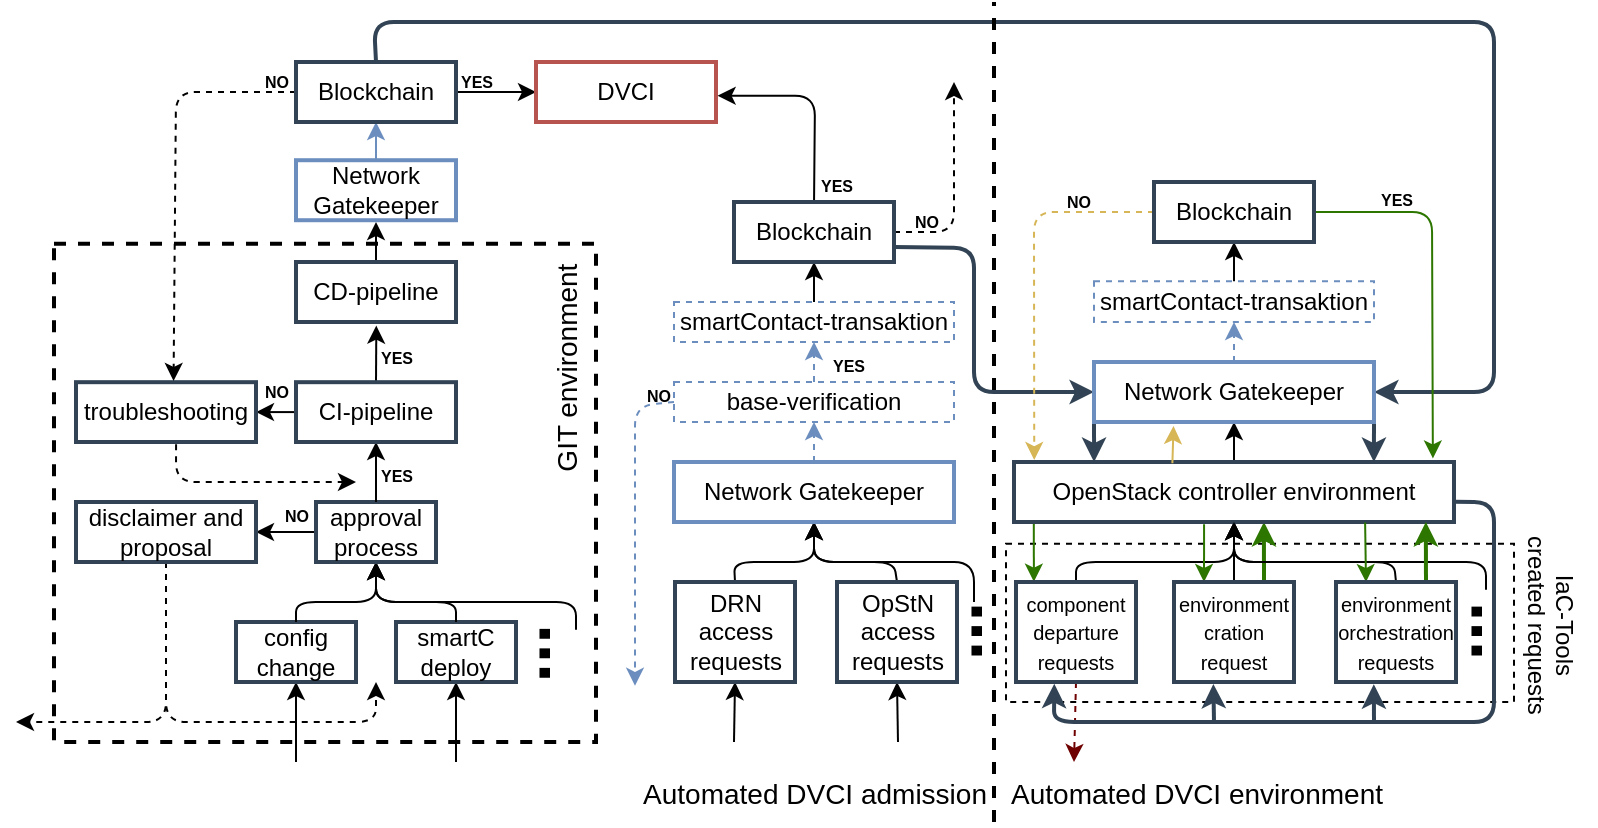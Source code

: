 <mxfile>
    <diagram id="bp0GeeYPrl4mhSfGNQKC" name="Page-1">
        <mxGraphModel dx="2541" dy="-149" grid="1" gridSize="10" guides="1" tooltips="1" connect="1" arrows="1" fold="1" page="1" pageScale="1" pageWidth="1169" pageHeight="827" math="0" shadow="0">
            <root>
                <mxCell id="0"/>
                <mxCell id="1" parent="0"/>
                <mxCell id="493" value="" style="rounded=0;whiteSpace=wrap;html=1;strokeWidth=2;fontSize=17;fillColor=none;dashed=1;" vertex="1" parent="1">
                    <mxGeometry x="-973" y="1156.89" width="271" height="249.11" as="geometry"/>
                </mxCell>
                <mxCell id="565" value="" style="rounded=0;whiteSpace=wrap;html=1;dashed=1;strokeWidth=1;fontSize=10;fillColor=none;" vertex="1" parent="1">
                    <mxGeometry x="-497" y="1306.89" width="254" height="79.11" as="geometry"/>
                </mxCell>
                <mxCell id="358" value="&lt;div style=&quot;&quot;&gt;&lt;div style=&quot;font-size: 12px; text-align: center;&quot;&gt;&lt;span style=&quot;background-color: initial;&quot;&gt;IaC-Tools&lt;/span&gt;&lt;/div&gt;&lt;span style=&quot;font-size: 12px;&quot;&gt;&lt;div style=&quot;text-align: center;&quot;&gt;&lt;span style=&quot;background-color: initial;&quot;&gt;created requests&lt;/span&gt;&lt;/div&gt;&lt;/span&gt;&lt;span style=&quot;background-color: initial; font-size: 12px;&quot;&gt;&lt;div style=&quot;text-align: center;&quot;&gt;&lt;br&gt;&lt;/div&gt;&lt;/span&gt;&lt;/div&gt;" style="text;html=1;align=left;verticalAlign=middle;resizable=0;points=[];autosize=1;strokeColor=none;fillColor=none;fontSize=16;fontColor=default;container=0;rotation=90;" parent="1" vertex="1">
                    <mxGeometry x="-287.0" y="1325.999" width="110" height="60" as="geometry"/>
                </mxCell>
                <mxCell id="399" value="&lt;font style=&quot;font-size: 14px;&quot;&gt;Automated DVCI environment&lt;/font&gt;" style="text;html=1;align=center;verticalAlign=middle;resizable=0;points=[];autosize=1;strokeColor=none;fillColor=none;fontSize=16;fontColor=default;container=0;rotation=0;" parent="1" vertex="1">
                    <mxGeometry x="-507.0" y="1415.999" width="210" height="30" as="geometry"/>
                </mxCell>
                <mxCell id="457" style="edgeStyle=none;html=1;exitX=1;exitY=0.5;exitDx=0;exitDy=0;entryX=0;entryY=0.5;entryDx=0;entryDy=0;startArrow=classic;startFill=1;endArrow=none;endFill=0;fontColor=default;" edge="1" parent="1" source="460" target="468">
                    <mxGeometry relative="1" as="geometry"/>
                </mxCell>
                <mxCell id="458" style="edgeStyle=none;html=1;exitX=0.5;exitY=1;exitDx=0;exitDy=0;startArrow=none;startFill=0;endArrow=classic;endFill=1;dashed=1;fontColor=default;" edge="1" parent="1" source="460">
                    <mxGeometry relative="1" as="geometry">
                        <mxPoint x="-812" y="1376" as="targetPoint"/>
                        <Array as="points">
                            <mxPoint x="-917" y="1396"/>
                            <mxPoint x="-812" y="1396"/>
                        </Array>
                    </mxGeometry>
                </mxCell>
                <mxCell id="459" style="edgeStyle=none;html=1;exitX=0.5;exitY=1;exitDx=0;exitDy=0;dashed=1;startArrow=none;startFill=0;endArrow=classic;endFill=1;fontColor=default;" edge="1" parent="1" source="460">
                    <mxGeometry relative="1" as="geometry">
                        <mxPoint x="-992" y="1396" as="targetPoint"/>
                        <Array as="points">
                            <mxPoint x="-917" y="1396"/>
                        </Array>
                    </mxGeometry>
                </mxCell>
                <mxCell id="460" value="disclaimer and proposal" style="rounded=0;whiteSpace=wrap;html=1;fillColor=none;fontColor=default;strokeColor=#314354;strokeWidth=2;" vertex="1" parent="1">
                    <mxGeometry x="-962" y="1286" width="90" height="30" as="geometry"/>
                </mxCell>
                <mxCell id="461" style="edgeStyle=none;html=1;exitX=0.5;exitY=1;exitDx=0;exitDy=0;startArrow=classic;startFill=1;endArrow=none;endFill=0;fontColor=default;" edge="1" parent="1" source="462">
                    <mxGeometry relative="1" as="geometry">
                        <mxPoint x="-852" y="1416" as="targetPoint"/>
                    </mxGeometry>
                </mxCell>
                <mxCell id="462" value="config change" style="rounded=0;whiteSpace=wrap;html=1;fillColor=none;fontColor=default;strokeColor=#314354;strokeWidth=2;" vertex="1" parent="1">
                    <mxGeometry x="-882" y="1346" width="60" height="30" as="geometry"/>
                </mxCell>
                <mxCell id="463" style="edgeStyle=none;html=1;exitX=0.5;exitY=1;exitDx=0;exitDy=0;startArrow=classic;startFill=1;endArrow=none;endFill=0;fontColor=default;" edge="1" parent="1" source="464">
                    <mxGeometry relative="1" as="geometry">
                        <mxPoint x="-772" y="1416" as="targetPoint"/>
                    </mxGeometry>
                </mxCell>
                <mxCell id="464" value="smartC&lt;br&gt;deploy" style="rounded=0;whiteSpace=wrap;html=1;fillColor=none;fontColor=default;strokeColor=#314354;strokeWidth=2;" vertex="1" parent="1">
                    <mxGeometry x="-802" y="1346" width="60" height="30" as="geometry"/>
                </mxCell>
                <mxCell id="465" style="edgeStyle=none;html=1;exitX=0.5;exitY=1;exitDx=0;exitDy=0;entryX=0.5;entryY=0;entryDx=0;entryDy=0;startArrow=classic;startFill=1;endArrow=none;endFill=0;fontColor=default;" edge="1" parent="1" source="468" target="462">
                    <mxGeometry relative="1" as="geometry">
                        <Array as="points">
                            <mxPoint x="-812" y="1336"/>
                            <mxPoint x="-852" y="1336"/>
                        </Array>
                    </mxGeometry>
                </mxCell>
                <mxCell id="466" style="edgeStyle=none;html=1;exitX=0.5;exitY=1;exitDx=0;exitDy=0;entryX=0.5;entryY=0;entryDx=0;entryDy=0;startArrow=classic;startFill=1;endArrow=none;endFill=0;fontColor=default;" edge="1" parent="1" source="468" target="464">
                    <mxGeometry relative="1" as="geometry">
                        <Array as="points">
                            <mxPoint x="-812" y="1336"/>
                            <mxPoint x="-772" y="1336"/>
                        </Array>
                    </mxGeometry>
                </mxCell>
                <mxCell id="467" style="edgeStyle=none;html=1;exitX=0.5;exitY=1;exitDx=0;exitDy=0;startArrow=classic;startFill=1;endArrow=none;endFill=0;fontColor=default;" edge="1" parent="1" source="468">
                    <mxGeometry relative="1" as="geometry">
                        <mxPoint x="-712" y="1349.87" as="targetPoint"/>
                        <Array as="points">
                            <mxPoint x="-812" y="1336"/>
                            <mxPoint x="-712" y="1336"/>
                        </Array>
                    </mxGeometry>
                </mxCell>
                <mxCell id="468" value="approval process" style="rounded=0;whiteSpace=wrap;html=1;fillColor=none;fontColor=default;strokeColor=#314354;strokeWidth=2;" vertex="1" parent="1">
                    <mxGeometry x="-842" y="1286" width="60" height="30" as="geometry"/>
                </mxCell>
                <mxCell id="469" style="edgeStyle=none;html=1;exitX=0.5;exitY=1;exitDx=0;exitDy=0;entryX=0.5;entryY=0;entryDx=0;entryDy=0;startArrow=classic;startFill=1;endArrow=none;endFill=0;fontColor=default;" edge="1" parent="1" source="472" target="468">
                    <mxGeometry relative="1" as="geometry"/>
                </mxCell>
                <mxCell id="470" style="edgeStyle=none;html=1;exitX=0;exitY=0.5;exitDx=0;exitDy=0;entryX=1;entryY=0.5;entryDx=0;entryDy=0;startArrow=none;startFill=0;endArrow=classic;endFill=1;fontColor=default;" edge="1" parent="1" source="472" target="474">
                    <mxGeometry relative="1" as="geometry"/>
                </mxCell>
                <mxCell id="471" style="edgeStyle=none;html=1;exitX=0.5;exitY=0;exitDx=0;exitDy=0;entryX=0.502;entryY=1.06;entryDx=0;entryDy=0;startArrow=none;startFill=0;endArrow=classic;endFill=1;entryPerimeter=0;fontColor=default;" edge="1" parent="1" source="472" target="481">
                    <mxGeometry relative="1" as="geometry">
                        <mxPoint x="-812" y="1206" as="targetPoint"/>
                    </mxGeometry>
                </mxCell>
                <mxCell id="472" value="CI-pipeline" style="rounded=0;whiteSpace=wrap;html=1;fillColor=none;fontColor=default;strokeColor=#314354;strokeWidth=2;" vertex="1" parent="1">
                    <mxGeometry x="-852" y="1226.09" width="80" height="29.91" as="geometry"/>
                </mxCell>
                <mxCell id="473" style="edgeStyle=none;html=1;startArrow=none;startFill=0;endArrow=classic;endFill=1;dashed=1;exitX=0.556;exitY=1.037;exitDx=0;exitDy=0;exitPerimeter=0;fontColor=default;" edge="1" parent="1" source="474">
                    <mxGeometry relative="1" as="geometry">
                        <mxPoint x="-822" y="1276" as="targetPoint"/>
                        <Array as="points">
                            <mxPoint x="-912" y="1276"/>
                        </Array>
                    </mxGeometry>
                </mxCell>
                <mxCell id="474" value="troubleshooting" style="rounded=0;whiteSpace=wrap;html=1;fillColor=none;fontColor=default;strokeColor=#314354;strokeWidth=2;" vertex="1" parent="1">
                    <mxGeometry x="-962" y="1226.09" width="90" height="29.91" as="geometry"/>
                </mxCell>
                <mxCell id="475" value="&lt;span style=&quot;&quot;&gt;&lt;font style=&quot;&quot;&gt;&lt;font style=&quot;font-size: 35px;&quot;&gt;...&lt;/font&gt;&lt;br&gt;&lt;/font&gt;&lt;/span&gt;" style="text;html=1;align=center;verticalAlign=middle;resizable=0;points=[];autosize=1;strokeColor=none;fillColor=none;fontColor=default;rotation=-90;fontStyle=1;" vertex="1" parent="1">
                    <mxGeometry x="-763.0" y="1332.16" width="50" height="60" as="geometry"/>
                </mxCell>
                <mxCell id="476" value="&lt;font style=&quot;font-size: 8px;&quot;&gt;&lt;span style=&quot;font-size: 8px;&quot;&gt;&lt;span style=&quot;font-size: 8px;&quot;&gt;YES&lt;/span&gt;&lt;br style=&quot;font-size: 8px;&quot;&gt;&lt;/span&gt;&lt;/font&gt;" style="text;html=1;align=center;verticalAlign=middle;resizable=0;points=[];autosize=1;strokeColor=none;fillColor=none;fontSize=8;fontColor=default;fontStyle=1;" vertex="1" parent="1">
                    <mxGeometry x="-822" y="1263.48" width="40" height="20" as="geometry"/>
                </mxCell>
                <mxCell id="477" value="&lt;font style=&quot;font-size: 8px;&quot;&gt;&lt;span style=&quot;font-size: 8px;&quot;&gt;&lt;span style=&quot;font-size: 8px;&quot;&gt;NO&lt;/span&gt;&lt;br style=&quot;font-size: 8px;&quot;&gt;&lt;/span&gt;&lt;/font&gt;" style="text;html=1;align=center;verticalAlign=middle;resizable=0;points=[];autosize=1;strokeColor=none;fillColor=none;fontSize=8;fontColor=default;fontStyle=1;" vertex="1" parent="1">
                    <mxGeometry x="-872" y="1283.48" width="40" height="20" as="geometry"/>
                </mxCell>
                <mxCell id="478" value="&lt;font style=&quot;font-size: 8px;&quot;&gt;&lt;span style=&quot;font-size: 8px;&quot;&gt;&lt;span style=&quot;font-size: 8px;&quot;&gt;YES&lt;/span&gt;&lt;br style=&quot;font-size: 8px;&quot;&gt;&lt;/span&gt;&lt;/font&gt;" style="text;html=1;align=center;verticalAlign=middle;resizable=0;points=[];autosize=1;strokeColor=none;fillColor=none;fontSize=8;fontColor=default;fontStyle=1;" vertex="1" parent="1">
                    <mxGeometry x="-822" y="1204.32" width="40" height="20" as="geometry"/>
                </mxCell>
                <mxCell id="479" value="&lt;font style=&quot;font-size: 8px;&quot;&gt;&lt;span style=&quot;font-size: 8px;&quot;&gt;&lt;span style=&quot;font-size: 8px;&quot;&gt;NO&lt;/span&gt;&lt;br style=&quot;font-size: 8px;&quot;&gt;&lt;/span&gt;&lt;/font&gt;" style="text;html=1;align=center;verticalAlign=middle;resizable=0;points=[];autosize=1;strokeColor=none;fillColor=none;fontSize=8;fontColor=default;fontStyle=1;" vertex="1" parent="1">
                    <mxGeometry x="-882" y="1221.43" width="40" height="20" as="geometry"/>
                </mxCell>
                <mxCell id="480" style="edgeStyle=none;html=1;exitX=0.5;exitY=0;exitDx=0;exitDy=0;fontSize=8;startArrow=none;startFill=0;endArrow=classic;endFill=1;" edge="1" parent="1" source="481">
                    <mxGeometry relative="1" as="geometry">
                        <mxPoint x="-812" y="1146" as="targetPoint"/>
                    </mxGeometry>
                </mxCell>
                <mxCell id="481" value="CD-pipeline" style="rounded=0;whiteSpace=wrap;html=1;fillColor=none;fontColor=default;strokeColor=#314354;strokeWidth=2;" vertex="1" parent="1">
                    <mxGeometry x="-852" y="1166" width="80" height="30" as="geometry"/>
                </mxCell>
                <mxCell id="482" style="edgeStyle=none;html=1;fontSize=8;startArrow=none;startFill=0;endArrow=classic;endFill=1;fillColor=#dae8fc;gradientColor=#7ea6e0;strokeColor=#6c8ebf;" edge="1" parent="1" source="483">
                    <mxGeometry relative="1" as="geometry">
                        <mxPoint x="-812" y="1096" as="targetPoint"/>
                    </mxGeometry>
                </mxCell>
                <mxCell id="483" value="Network&lt;br&gt;Gatekeeper" style="rounded=0;whiteSpace=wrap;html=1;fillColor=none;strokeColor=#6c8ebf;strokeWidth=2;gradientColor=#7ea6e0;" vertex="1" parent="1">
                    <mxGeometry x="-852" y="1115.11" width="80" height="30" as="geometry"/>
                </mxCell>
                <mxCell id="484" style="edgeStyle=none;html=1;fontSize=8;startArrow=none;startFill=0;endArrow=classic;endFill=1;dashed=1;exitX=0;exitY=0.5;exitDx=0;exitDy=0;entryX=0.542;entryY=-0.02;entryDx=0;entryDy=0;entryPerimeter=0;" edge="1" parent="1" source="486" target="474">
                    <mxGeometry relative="1" as="geometry">
                        <mxPoint x="-852" y="1086" as="sourcePoint"/>
                        <mxPoint x="-912" y="1226" as="targetPoint"/>
                        <Array as="points">
                            <mxPoint x="-912" y="1081"/>
                        </Array>
                    </mxGeometry>
                </mxCell>
                <mxCell id="485" style="edgeStyle=none;html=1;fontSize=8;startArrow=none;startFill=0;endArrow=classic;endFill=1;entryX=0;entryY=0.5;entryDx=0;entryDy=0;exitX=1;exitY=0.5;exitDx=0;exitDy=0;" edge="1" parent="1" source="486" target="490">
                    <mxGeometry relative="1" as="geometry">
                        <mxPoint x="-732" y="1086" as="targetPoint"/>
                        <mxPoint x="-772" y="1086" as="sourcePoint"/>
                    </mxGeometry>
                </mxCell>
                <mxCell id="572" style="edgeStyle=none;html=1;exitX=0.5;exitY=0;exitDx=0;exitDy=0;entryX=1;entryY=0.5;entryDx=0;entryDy=0;strokeColor=#314354;strokeWidth=2;fontSize=12;startArrow=none;startFill=0;endArrow=classic;endFill=1;fillColor=#647687;" edge="1" parent="1" source="486" target="540">
                    <mxGeometry relative="1" as="geometry">
                        <Array as="points">
                            <mxPoint x="-813" y="1046"/>
                            <mxPoint x="-253" y="1046"/>
                            <mxPoint x="-253" y="1231"/>
                        </Array>
                    </mxGeometry>
                </mxCell>
                <mxCell id="486" value="Blockchain" style="rounded=0;whiteSpace=wrap;html=1;fillColor=none;fontColor=default;strokeColor=#314354;strokeWidth=2;" vertex="1" parent="1">
                    <mxGeometry x="-852" y="1066" width="80" height="30" as="geometry"/>
                </mxCell>
                <mxCell id="487" value="&lt;font style=&quot;font-size: 8px;&quot;&gt;&lt;span style=&quot;font-size: 8px;&quot;&gt;&lt;span style=&quot;font-size: 8px;&quot;&gt;NO&lt;/span&gt;&lt;br style=&quot;font-size: 8px;&quot;&gt;&lt;/span&gt;&lt;/font&gt;" style="text;html=1;align=center;verticalAlign=middle;resizable=0;points=[];autosize=1;strokeColor=none;fillColor=none;fontSize=8;fontColor=default;fontStyle=1" vertex="1" parent="1">
                    <mxGeometry x="-882" y="1066.09" width="40" height="20" as="geometry"/>
                </mxCell>
                <mxCell id="488" value="&lt;font style=&quot;font-size: 8px;&quot;&gt;&lt;span style=&quot;font-size: 8px;&quot;&gt;&lt;span style=&quot;font-size: 8px;&quot;&gt;YES&lt;/span&gt;&lt;br style=&quot;font-size: 8px;&quot;&gt;&lt;/span&gt;&lt;/font&gt;" style="text;html=1;align=center;verticalAlign=middle;resizable=0;points=[];autosize=1;strokeColor=none;fillColor=none;fontSize=8;fontColor=default;fontStyle=1" vertex="1" parent="1">
                    <mxGeometry x="-782" y="1066.09" width="40" height="20" as="geometry"/>
                </mxCell>
                <mxCell id="489" value="&lt;font style=&quot;font-size: 14px;&quot;&gt;GIT environment&lt;/font&gt;" style="text;html=1;align=center;verticalAlign=middle;resizable=0;points=[];autosize=1;strokeColor=none;fillColor=none;fontSize=16;fontColor=default;container=0;rotation=-90;" vertex="1" parent="1">
                    <mxGeometry x="-782" y="1204.319" width="130" height="30" as="geometry"/>
                </mxCell>
                <mxCell id="490" value="DVCI" style="rounded=0;whiteSpace=wrap;html=1;fillColor=none;strokeColor=#b85450;strokeWidth=2;gradientColor=#ea6b66;" vertex="1" parent="1">
                    <mxGeometry x="-732" y="1066" width="90" height="30" as="geometry"/>
                </mxCell>
                <mxCell id="520" style="edgeStyle=none;html=1;exitX=0.5;exitY=0;exitDx=0;exitDy=0;entryX=0.5;entryY=1;entryDx=0;entryDy=0;" edge="1" parent="1" source="511" target="517">
                    <mxGeometry relative="1" as="geometry">
                        <Array as="points">
                            <mxPoint x="-633" y="1316"/>
                            <mxPoint x="-593" y="1316"/>
                        </Array>
                    </mxGeometry>
                </mxCell>
                <mxCell id="554" style="edgeStyle=none;html=1;exitX=0.5;exitY=1;exitDx=0;exitDy=0;strokeColor=default;fontSize=10;startArrow=classic;startFill=1;endArrow=none;endFill=0;" edge="1" parent="1" source="511">
                    <mxGeometry relative="1" as="geometry">
                        <mxPoint x="-633" y="1406" as="targetPoint"/>
                    </mxGeometry>
                </mxCell>
                <mxCell id="511" value="DRN&lt;br&gt;access&lt;br&gt;requests" style="rounded=0;whiteSpace=wrap;html=1;fillColor=none;fontColor=default;strokeColor=#314354;strokeWidth=2;" vertex="1" parent="1">
                    <mxGeometry x="-662.5" y="1326" width="60" height="50" as="geometry"/>
                </mxCell>
                <mxCell id="521" style="edgeStyle=none;html=1;exitX=0.5;exitY=0;exitDx=0;exitDy=0;entryX=0.5;entryY=1;entryDx=0;entryDy=0;" edge="1" parent="1" source="512" target="517">
                    <mxGeometry relative="1" as="geometry">
                        <Array as="points">
                            <mxPoint x="-553" y="1316"/>
                            <mxPoint x="-593" y="1316"/>
                        </Array>
                    </mxGeometry>
                </mxCell>
                <mxCell id="555" style="edgeStyle=none;html=1;exitX=0.5;exitY=1;exitDx=0;exitDy=0;strokeColor=default;fontSize=10;startArrow=classic;startFill=1;endArrow=none;endFill=0;" edge="1" parent="1" source="512">
                    <mxGeometry relative="1" as="geometry">
                        <mxPoint x="-551" y="1406" as="targetPoint"/>
                    </mxGeometry>
                </mxCell>
                <mxCell id="512" value="OpStN&lt;br&gt;access&lt;br&gt;requests" style="rounded=0;whiteSpace=wrap;html=1;fillColor=none;fontColor=default;strokeColor=#314354;strokeWidth=2;" vertex="1" parent="1">
                    <mxGeometry x="-581.5" y="1326" width="60" height="50" as="geometry"/>
                </mxCell>
                <mxCell id="536" style="edgeStyle=none;html=1;exitX=0.5;exitY=0;exitDx=0;exitDy=0;entryX=0.5;entryY=1;entryDx=0;entryDy=0;strokeColor=default;" edge="1" parent="1" source="513" target="518">
                    <mxGeometry relative="1" as="geometry">
                        <Array as="points">
                            <mxPoint x="-462" y="1316"/>
                            <mxPoint x="-383" y="1316"/>
                        </Array>
                    </mxGeometry>
                </mxCell>
                <mxCell id="559" style="edgeStyle=none;html=1;exitX=0.5;exitY=1;exitDx=0;exitDy=0;strokeColor=#6F0000;fontSize=10;startArrow=none;startFill=0;endArrow=classic;endFill=1;dashed=1;fillColor=#a20025;" edge="1" parent="1" source="513">
                    <mxGeometry relative="1" as="geometry">
                        <mxPoint x="-463" y="1416" as="targetPoint"/>
                    </mxGeometry>
                </mxCell>
                <mxCell id="561" style="edgeStyle=none;html=1;exitX=0.149;exitY=-0.003;exitDx=0;exitDy=0;entryX=0.045;entryY=1;entryDx=0;entryDy=0;entryPerimeter=0;strokeColor=#2D7600;fontSize=10;startArrow=classic;startFill=1;endArrow=none;endFill=0;exitPerimeter=0;fillColor=#60a917;" edge="1" parent="1" source="513" target="518">
                    <mxGeometry relative="1" as="geometry"/>
                </mxCell>
                <mxCell id="513" value="&lt;font style=&quot;font-size: 10px;&quot;&gt;component&lt;br&gt;departure&lt;br&gt;requests&lt;/font&gt;" style="rounded=0;whiteSpace=wrap;html=1;fillColor=none;fontColor=default;strokeColor=#314354;strokeWidth=2;" vertex="1" parent="1">
                    <mxGeometry x="-492" y="1326" width="60" height="50" as="geometry"/>
                </mxCell>
                <mxCell id="538" style="edgeStyle=none;html=1;exitX=0.5;exitY=0;exitDx=0;exitDy=0;strokeColor=default;" edge="1" parent="1" source="514">
                    <mxGeometry relative="1" as="geometry">
                        <mxPoint x="-383" y="1296" as="targetPoint"/>
                    </mxGeometry>
                </mxCell>
                <mxCell id="562" style="edgeStyle=none;html=1;exitX=0.25;exitY=0;exitDx=0;exitDy=0;entryX=0.432;entryY=1.036;entryDx=0;entryDy=0;entryPerimeter=0;strokeColor=#2D7600;fontSize=10;startArrow=classic;startFill=1;endArrow=none;endFill=0;fillColor=#60a917;" edge="1" parent="1" source="514" target="518">
                    <mxGeometry relative="1" as="geometry"/>
                </mxCell>
                <mxCell id="571" style="edgeStyle=none;html=1;exitX=0.328;exitY=1.019;exitDx=0;exitDy=0;strokeColor=#314354;fontSize=10;startArrow=classic;startFill=1;endArrow=none;endFill=0;exitPerimeter=0;fillColor=#647687;strokeWidth=2;" edge="1" parent="1" source="514">
                    <mxGeometry relative="1" as="geometry">
                        <mxPoint x="-393" y="1396" as="targetPoint"/>
                    </mxGeometry>
                </mxCell>
                <mxCell id="578" style="edgeStyle=none;html=1;exitX=0.75;exitY=0;exitDx=0;exitDy=0;entryX=0.568;entryY=1;entryDx=0;entryDy=0;entryPerimeter=0;strokeColor=#2D7600;strokeWidth=2;fontSize=10;startArrow=none;startFill=0;endArrow=classic;endFill=1;fillColor=#60a917;" edge="1" parent="1" source="514" target="518">
                    <mxGeometry relative="1" as="geometry"/>
                </mxCell>
                <mxCell id="514" value="&lt;font style=&quot;font-size: 10px;&quot;&gt;environment&lt;br&gt;cration&lt;br&gt;request&lt;br&gt;&lt;/font&gt;" style="rounded=0;whiteSpace=wrap;html=1;fillColor=none;fontColor=default;strokeColor=#314354;strokeWidth=2;" vertex="1" parent="1">
                    <mxGeometry x="-413" y="1326" width="60" height="50" as="geometry"/>
                </mxCell>
                <mxCell id="516" value="&lt;span style=&quot;&quot;&gt;&lt;font style=&quot;&quot;&gt;&lt;font style=&quot;font-size: 35px;&quot;&gt;...&lt;/font&gt;&lt;br&gt;&lt;/font&gt;&lt;/span&gt;" style="text;html=1;align=center;verticalAlign=middle;resizable=0;points=[];autosize=1;strokeColor=none;fillColor=none;fontColor=default;rotation=-90;fontStyle=1;" vertex="1" parent="1">
                    <mxGeometry x="-297.0" y="1321.0" width="50" height="60" as="geometry"/>
                </mxCell>
                <mxCell id="524" style="edgeStyle=none;html=1;exitX=0.5;exitY=0;exitDx=0;exitDy=0;entryX=0.5;entryY=1;entryDx=0;entryDy=0;strokeColor=#6C8EBF;dashed=1;" edge="1" parent="1" source="517" target="522">
                    <mxGeometry relative="1" as="geometry"/>
                </mxCell>
                <mxCell id="558" style="edgeStyle=none;html=1;exitX=0.5;exitY=1;exitDx=0;exitDy=0;entryX=0.8;entryY=0.65;entryDx=0;entryDy=0;entryPerimeter=0;strokeColor=default;fontSize=10;startArrow=classic;startFill=1;endArrow=none;endFill=0;" edge="1" parent="1" source="517" target="557">
                    <mxGeometry relative="1" as="geometry">
                        <Array as="points">
                            <mxPoint x="-593" y="1316"/>
                            <mxPoint x="-513" y="1316"/>
                        </Array>
                    </mxGeometry>
                </mxCell>
                <mxCell id="517" value="Network Gatekeeper" style="rounded=0;whiteSpace=wrap;html=1;fillColor=none;strokeColor=#6c8ebf;strokeWidth=2;gradientColor=#7ea6e0;" vertex="1" parent="1">
                    <mxGeometry x="-663" y="1266" width="140" height="30" as="geometry"/>
                </mxCell>
                <mxCell id="539" style="edgeStyle=none;html=1;exitX=0.5;exitY=1;exitDx=0;exitDy=0;entryX=0.923;entryY=0.75;entryDx=0;entryDy=0;entryPerimeter=0;strokeColor=default;startArrow=classic;startFill=1;endArrow=none;endFill=0;" edge="1" parent="1" source="518" target="516">
                    <mxGeometry relative="1" as="geometry">
                        <Array as="points">
                            <mxPoint x="-383" y="1316"/>
                            <mxPoint x="-257" y="1316"/>
                        </Array>
                    </mxGeometry>
                </mxCell>
                <mxCell id="541" style="edgeStyle=none;html=1;exitX=0.5;exitY=0;exitDx=0;exitDy=0;entryX=0.5;entryY=1;entryDx=0;entryDy=0;strokeColor=default;startArrow=none;startFill=0;endArrow=classic;endFill=1;" edge="1" parent="1" source="518" target="540">
                    <mxGeometry relative="1" as="geometry"/>
                </mxCell>
                <mxCell id="568" style="edgeStyle=none;html=1;exitX=1.001;exitY=0.663;exitDx=0;exitDy=0;entryX=0.319;entryY=1.017;entryDx=0;entryDy=0;entryPerimeter=0;strokeColor=#314354;fontSize=10;startArrow=none;startFill=0;endArrow=classic;endFill=1;fillColor=#647687;strokeWidth=2;exitPerimeter=0;" edge="1" parent="1" source="518" target="513">
                    <mxGeometry relative="1" as="geometry">
                        <Array as="points">
                            <mxPoint x="-253" y="1286"/>
                            <mxPoint x="-253" y="1396"/>
                            <mxPoint x="-473" y="1396"/>
                        </Array>
                    </mxGeometry>
                </mxCell>
                <mxCell id="518" value="OpenStack controller environment" style="rounded=0;whiteSpace=wrap;html=1;fillColor=none;fontColor=default;strokeColor=#314354;strokeWidth=2;" vertex="1" parent="1">
                    <mxGeometry x="-493" y="1266" width="220" height="30" as="geometry"/>
                </mxCell>
                <mxCell id="537" style="edgeStyle=none;html=1;exitX=0.5;exitY=0;exitDx=0;exitDy=0;strokeColor=default;" edge="1" parent="1" source="519">
                    <mxGeometry relative="1" as="geometry">
                        <mxPoint x="-383" y="1296" as="targetPoint"/>
                        <Array as="points">
                            <mxPoint x="-303" y="1316"/>
                            <mxPoint x="-383" y="1316"/>
                        </Array>
                    </mxGeometry>
                </mxCell>
                <mxCell id="563" style="edgeStyle=none;html=1;exitX=0.25;exitY=0;exitDx=0;exitDy=0;entryX=0.798;entryY=1.009;entryDx=0;entryDy=0;entryPerimeter=0;strokeColor=#2D7600;fontSize=10;startArrow=classic;startFill=1;endArrow=none;endFill=0;fillColor=#60a917;" edge="1" parent="1" source="519" target="518">
                    <mxGeometry relative="1" as="geometry"/>
                </mxCell>
                <mxCell id="567" style="edgeStyle=none;html=1;exitX=0.75;exitY=0;exitDx=0;exitDy=0;entryX=0.936;entryY=1;entryDx=0;entryDy=0;entryPerimeter=0;strokeColor=#2D7600;fontSize=10;startArrow=none;startFill=0;endArrow=classic;endFill=1;fillColor=#60a917;strokeWidth=2;" edge="1" parent="1" source="519" target="518">
                    <mxGeometry relative="1" as="geometry"/>
                </mxCell>
                <mxCell id="569" style="edgeStyle=none;html=1;exitX=0.315;exitY=1.023;exitDx=0;exitDy=0;strokeColor=#314354;fontSize=10;startArrow=classic;startFill=1;endArrow=none;endFill=0;exitPerimeter=0;fillColor=#647687;strokeWidth=2;" edge="1" parent="1" source="519">
                    <mxGeometry relative="1" as="geometry">
                        <mxPoint x="-313" y="1396" as="targetPoint"/>
                    </mxGeometry>
                </mxCell>
                <mxCell id="519" value="&lt;font style=&quot;font-size: 10px;&quot;&gt;environment&lt;br&gt;orchestration&lt;br&gt;requests&lt;/font&gt;" style="rounded=0;whiteSpace=wrap;html=1;fillColor=none;fontColor=default;strokeColor=#314354;strokeWidth=2;" vertex="1" parent="1">
                    <mxGeometry x="-332" y="1326" width="60" height="50" as="geometry"/>
                </mxCell>
                <mxCell id="525" style="edgeStyle=none;html=1;entryX=0.5;entryY=1;entryDx=0;entryDy=0;dashed=1;strokeColor=#6C8EBF;" edge="1" parent="1" source="522" target="523">
                    <mxGeometry relative="1" as="geometry"/>
                </mxCell>
                <mxCell id="526" style="edgeStyle=none;html=1;exitX=0;exitY=0.5;exitDx=0;exitDy=0;dashed=1;strokeColor=#6C8EBF;" edge="1" parent="1" source="522">
                    <mxGeometry relative="1" as="geometry">
                        <mxPoint x="-682.5" y="1377.92" as="targetPoint"/>
                        <Array as="points">
                            <mxPoint x="-682.5" y="1237.92"/>
                        </Array>
                    </mxGeometry>
                </mxCell>
                <mxCell id="522" value="base-verification" style="rounded=0;whiteSpace=wrap;html=1;fillColor=none;strokeColor=#6c8ebf;strokeWidth=1;gradientColor=#7ea6e0;dashed=1;" vertex="1" parent="1">
                    <mxGeometry x="-663" y="1226" width="140" height="20" as="geometry"/>
                </mxCell>
                <mxCell id="530" style="edgeStyle=none;html=1;exitX=0.5;exitY=0;exitDx=0;exitDy=0;entryX=0.5;entryY=1;entryDx=0;entryDy=0;strokeColor=default;" edge="1" parent="1" source="523" target="529">
                    <mxGeometry relative="1" as="geometry"/>
                </mxCell>
                <mxCell id="523" value="smartContact-transaktion" style="rounded=0;whiteSpace=wrap;html=1;fillColor=none;strokeColor=#6c8ebf;strokeWidth=1;gradientColor=#7ea6e0;dashed=1;" vertex="1" parent="1">
                    <mxGeometry x="-663" y="1186" width="140" height="20" as="geometry"/>
                </mxCell>
                <mxCell id="527" value="&lt;font style=&quot;font-size: 8px;&quot;&gt;&lt;span style=&quot;font-size: 8px;&quot;&gt;&lt;span style=&quot;font-size: 8px;&quot;&gt;NO&lt;/span&gt;&lt;br style=&quot;font-size: 8px;&quot;&gt;&lt;/span&gt;&lt;/font&gt;" style="text;html=1;align=center;verticalAlign=middle;resizable=0;points=[];autosize=1;strokeColor=none;fillColor=none;fontSize=8;fontColor=default;fontStyle=1;" vertex="1" parent="1">
                    <mxGeometry x="-691.5" y="1223.35" width="40" height="20" as="geometry"/>
                </mxCell>
                <mxCell id="528" value="&lt;font style=&quot;font-size: 8px;&quot;&gt;&lt;span style=&quot;font-size: 8px;&quot;&gt;&lt;span style=&quot;font-size: 8px;&quot;&gt;YES&lt;/span&gt;&lt;br style=&quot;font-size: 8px;&quot;&gt;&lt;/span&gt;&lt;/font&gt;" style="text;html=1;align=center;verticalAlign=middle;resizable=0;points=[];autosize=1;strokeColor=none;fillColor=none;fontSize=8;fontColor=default;fontStyle=1;" vertex="1" parent="1">
                    <mxGeometry x="-596.5" y="1208.01" width="40" height="20" as="geometry"/>
                </mxCell>
                <mxCell id="534" style="edgeStyle=none;html=1;exitX=0.238;exitY=0.904;exitDx=0;exitDy=0;entryX=1.009;entryY=0.561;entryDx=0;entryDy=0;strokeColor=default;exitPerimeter=0;entryPerimeter=0;" edge="1" parent="1" source="535" target="490">
                    <mxGeometry relative="1" as="geometry">
                        <mxPoint x="-651.5" y="1082.92" as="targetPoint"/>
                        <Array as="points">
                            <mxPoint x="-592.5" y="1082.92"/>
                        </Array>
                    </mxGeometry>
                </mxCell>
                <mxCell id="553" style="edgeStyle=none;html=1;exitX=1;exitY=0.5;exitDx=0;exitDy=0;strokeColor=default;fontSize=10;startArrow=none;startFill=0;endArrow=classic;endFill=1;dashed=1;" edge="1" parent="1" source="529">
                    <mxGeometry relative="1" as="geometry">
                        <mxPoint x="-523" y="1076" as="targetPoint"/>
                        <Array as="points">
                            <mxPoint x="-523" y="1151"/>
                        </Array>
                    </mxGeometry>
                </mxCell>
                <mxCell id="573" style="edgeStyle=none;html=1;exitX=1;exitY=0.75;exitDx=0;exitDy=0;entryX=0;entryY=0.5;entryDx=0;entryDy=0;strokeColor=#314354;strokeWidth=2;fontSize=12;startArrow=none;startFill=0;endArrow=classic;endFill=1;fillColor=#647687;" edge="1" parent="1" source="529" target="540">
                    <mxGeometry relative="1" as="geometry">
                        <Array as="points">
                            <mxPoint x="-513" y="1159"/>
                            <mxPoint x="-513" y="1231"/>
                        </Array>
                    </mxGeometry>
                </mxCell>
                <mxCell id="529" value="Blockchain" style="rounded=0;whiteSpace=wrap;html=1;fillColor=none;fontColor=default;strokeColor=#314354;strokeWidth=2;" vertex="1" parent="1">
                    <mxGeometry x="-633" y="1136" width="80" height="30" as="geometry"/>
                </mxCell>
                <mxCell id="533" value="&lt;font style=&quot;font-size: 8px;&quot;&gt;&lt;span style=&quot;font-size: 8px;&quot;&gt;&lt;span style=&quot;font-size: 8px;&quot;&gt;NO&lt;/span&gt;&lt;br style=&quot;font-size: 8px;&quot;&gt;&lt;/span&gt;&lt;/font&gt;" style="text;html=1;align=center;verticalAlign=middle;resizable=0;points=[];autosize=1;strokeColor=none;fillColor=none;fontSize=8;fontColor=default;fontStyle=1;" vertex="1" parent="1">
                    <mxGeometry x="-557" y="1136.0" width="40" height="20" as="geometry"/>
                </mxCell>
                <mxCell id="535" value="&lt;font style=&quot;font-size: 8px;&quot;&gt;&lt;span style=&quot;font-size: 8px;&quot;&gt;&lt;span style=&quot;font-size: 8px;&quot;&gt;YES&lt;/span&gt;&lt;br style=&quot;font-size: 8px;&quot;&gt;&lt;/span&gt;&lt;/font&gt;" style="text;html=1;align=center;verticalAlign=middle;resizable=0;points=[];autosize=1;strokeColor=none;fillColor=none;fontSize=8;fontColor=default;fontStyle=1;" vertex="1" parent="1">
                    <mxGeometry x="-602.5" y="1117.92" width="40" height="20" as="geometry"/>
                </mxCell>
                <mxCell id="543" style="edgeStyle=none;html=1;exitX=0.5;exitY=0;exitDx=0;exitDy=0;entryX=0.5;entryY=1;entryDx=0;entryDy=0;strokeColor=#6C8EBF;startArrow=none;startFill=0;endArrow=classic;endFill=1;dashed=1;" edge="1" parent="1" source="540" target="542">
                    <mxGeometry relative="1" as="geometry"/>
                </mxCell>
                <mxCell id="564" style="edgeStyle=none;html=1;exitX=0.284;exitY=1.067;exitDx=0;exitDy=0;entryX=0.36;entryY=0.022;entryDx=0;entryDy=0;entryPerimeter=0;strokeColor=#d6b656;fontSize=10;startArrow=classic;startFill=1;endArrow=none;endFill=0;fillColor=#fff2cc;gradientColor=#ffd966;exitPerimeter=0;" edge="1" parent="1" source="540" target="518">
                    <mxGeometry relative="1" as="geometry"/>
                </mxCell>
                <mxCell id="574" style="edgeStyle=none;html=1;exitX=0;exitY=1;exitDx=0;exitDy=0;entryX=0.182;entryY=0;entryDx=0;entryDy=0;entryPerimeter=0;strokeColor=#314354;strokeWidth=2;fontSize=12;startArrow=none;startFill=0;endArrow=classic;endFill=1;fillColor=#647687;" edge="1" parent="1" source="540" target="518">
                    <mxGeometry relative="1" as="geometry"/>
                </mxCell>
                <mxCell id="575" style="edgeStyle=none;html=1;exitX=1;exitY=1;exitDx=0;exitDy=0;entryX=0.818;entryY=0;entryDx=0;entryDy=0;entryPerimeter=0;strokeColor=#314354;strokeWidth=2;fontSize=12;startArrow=none;startFill=0;endArrow=classic;endFill=1;fillColor=#647687;" edge="1" parent="1" source="540" target="518">
                    <mxGeometry relative="1" as="geometry"/>
                </mxCell>
                <mxCell id="540" value="Network Gatekeeper" style="rounded=0;whiteSpace=wrap;html=1;fillColor=none;strokeColor=#6c8ebf;strokeWidth=2;gradientColor=#7ea6e0;" vertex="1" parent="1">
                    <mxGeometry x="-453" y="1216" width="140" height="30" as="geometry"/>
                </mxCell>
                <mxCell id="545" style="edgeStyle=none;html=1;exitX=0.5;exitY=0;exitDx=0;exitDy=0;entryX=0.5;entryY=1;entryDx=0;entryDy=0;strokeColor=default;startArrow=none;startFill=0;endArrow=classic;endFill=1;" edge="1" parent="1" source="542" target="544">
                    <mxGeometry relative="1" as="geometry"/>
                </mxCell>
                <mxCell id="542" value="smartContact-transaktion" style="rounded=0;whiteSpace=wrap;html=1;fillColor=none;strokeColor=#6c8ebf;strokeWidth=1;gradientColor=#7ea6e0;dashed=1;" vertex="1" parent="1">
                    <mxGeometry x="-453" y="1175.57" width="140" height="20.43" as="geometry"/>
                </mxCell>
                <mxCell id="546" style="edgeStyle=none;html=1;entryX=0.046;entryY=-0.033;entryDx=0;entryDy=0;entryPerimeter=0;strokeColor=#d6b656;startArrow=none;startFill=0;endArrow=classic;endFill=1;dashed=1;fillColor=#fff2cc;gradientColor=#ffd966;" edge="1" parent="1" source="544" target="518">
                    <mxGeometry relative="1" as="geometry">
                        <Array as="points">
                            <mxPoint x="-483" y="1141"/>
                        </Array>
                    </mxGeometry>
                </mxCell>
                <mxCell id="551" style="edgeStyle=none;html=1;exitX=1;exitY=0.5;exitDx=0;exitDy=0;entryX=0.952;entryY=-0.06;entryDx=0;entryDy=0;entryPerimeter=0;strokeColor=#2D7600;startArrow=none;startFill=0;endArrow=classic;endFill=1;fillColor=#60a917;" edge="1" parent="1" source="544" target="518">
                    <mxGeometry relative="1" as="geometry">
                        <Array as="points">
                            <mxPoint x="-284" y="1141"/>
                        </Array>
                    </mxGeometry>
                </mxCell>
                <mxCell id="544" value="Blockchain" style="rounded=0;whiteSpace=wrap;html=1;fillColor=none;fontColor=default;strokeColor=#314354;strokeWidth=2;" vertex="1" parent="1">
                    <mxGeometry x="-423" y="1126" width="80" height="30" as="geometry"/>
                </mxCell>
                <mxCell id="547" value="&lt;font style=&quot;font-size: 8px;&quot;&gt;&lt;span style=&quot;font-size: 8px;&quot;&gt;&lt;span style=&quot;font-size: 8px;&quot;&gt;NO&lt;/span&gt;&lt;br style=&quot;font-size: 8px;&quot;&gt;&lt;/span&gt;&lt;/font&gt;" style="text;html=1;align=center;verticalAlign=middle;resizable=0;points=[];autosize=1;strokeColor=none;fillColor=none;fontSize=8;fontColor=default;fontStyle=1;" vertex="1" parent="1">
                    <mxGeometry x="-481" y="1126.0" width="40" height="20" as="geometry"/>
                </mxCell>
                <mxCell id="550" value="&lt;font style=&quot;font-size: 8px;&quot;&gt;&lt;span style=&quot;font-size: 8px;&quot;&gt;&lt;span style=&quot;font-size: 8px;&quot;&gt;YES&lt;/span&gt;&lt;br style=&quot;font-size: 8px;&quot;&gt;&lt;/span&gt;&lt;/font&gt;" style="text;html=1;align=center;verticalAlign=middle;resizable=0;points=[];autosize=1;strokeColor=none;fillColor=none;fontSize=8;fontColor=default;fontStyle=1;" vertex="1" parent="1">
                    <mxGeometry x="-322" y="1125.11" width="40" height="20" as="geometry"/>
                </mxCell>
                <mxCell id="552" value="" style="endArrow=none;dashed=1;html=1;strokeColor=default;fontSize=10;strokeWidth=2;" edge="1" parent="1">
                    <mxGeometry width="50" height="50" relative="1" as="geometry">
                        <mxPoint x="-503" y="1446" as="sourcePoint"/>
                        <mxPoint x="-503" y="1036" as="targetPoint"/>
                    </mxGeometry>
                </mxCell>
                <mxCell id="557" value="&lt;span style=&quot;&quot;&gt;&lt;font style=&quot;&quot;&gt;&lt;font style=&quot;font-size: 35px;&quot;&gt;...&lt;/font&gt;&lt;br&gt;&lt;/font&gt;&lt;/span&gt;" style="text;html=1;align=center;verticalAlign=middle;resizable=0;points=[];autosize=1;strokeColor=none;fillColor=none;fontColor=default;rotation=-90;fontStyle=1;" vertex="1" parent="1">
                    <mxGeometry x="-547.0" y="1321.0" width="50" height="60" as="geometry"/>
                </mxCell>
                <mxCell id="577" value="&lt;font style=&quot;font-size: 14px;&quot;&gt;&lt;font style=&quot;font-size: 14px;&quot;&gt;Automated DVCI a&lt;/font&gt;dmission&lt;/font&gt;" style="text;html=1;align=center;verticalAlign=middle;resizable=0;points=[];autosize=1;strokeColor=none;fillColor=none;fontSize=16;fontColor=default;container=0;rotation=0;" vertex="1" parent="1">
                    <mxGeometry x="-693.0" y="1415.999" width="200" height="30" as="geometry"/>
                </mxCell>
            </root>
        </mxGraphModel>
    </diagram>
</mxfile>